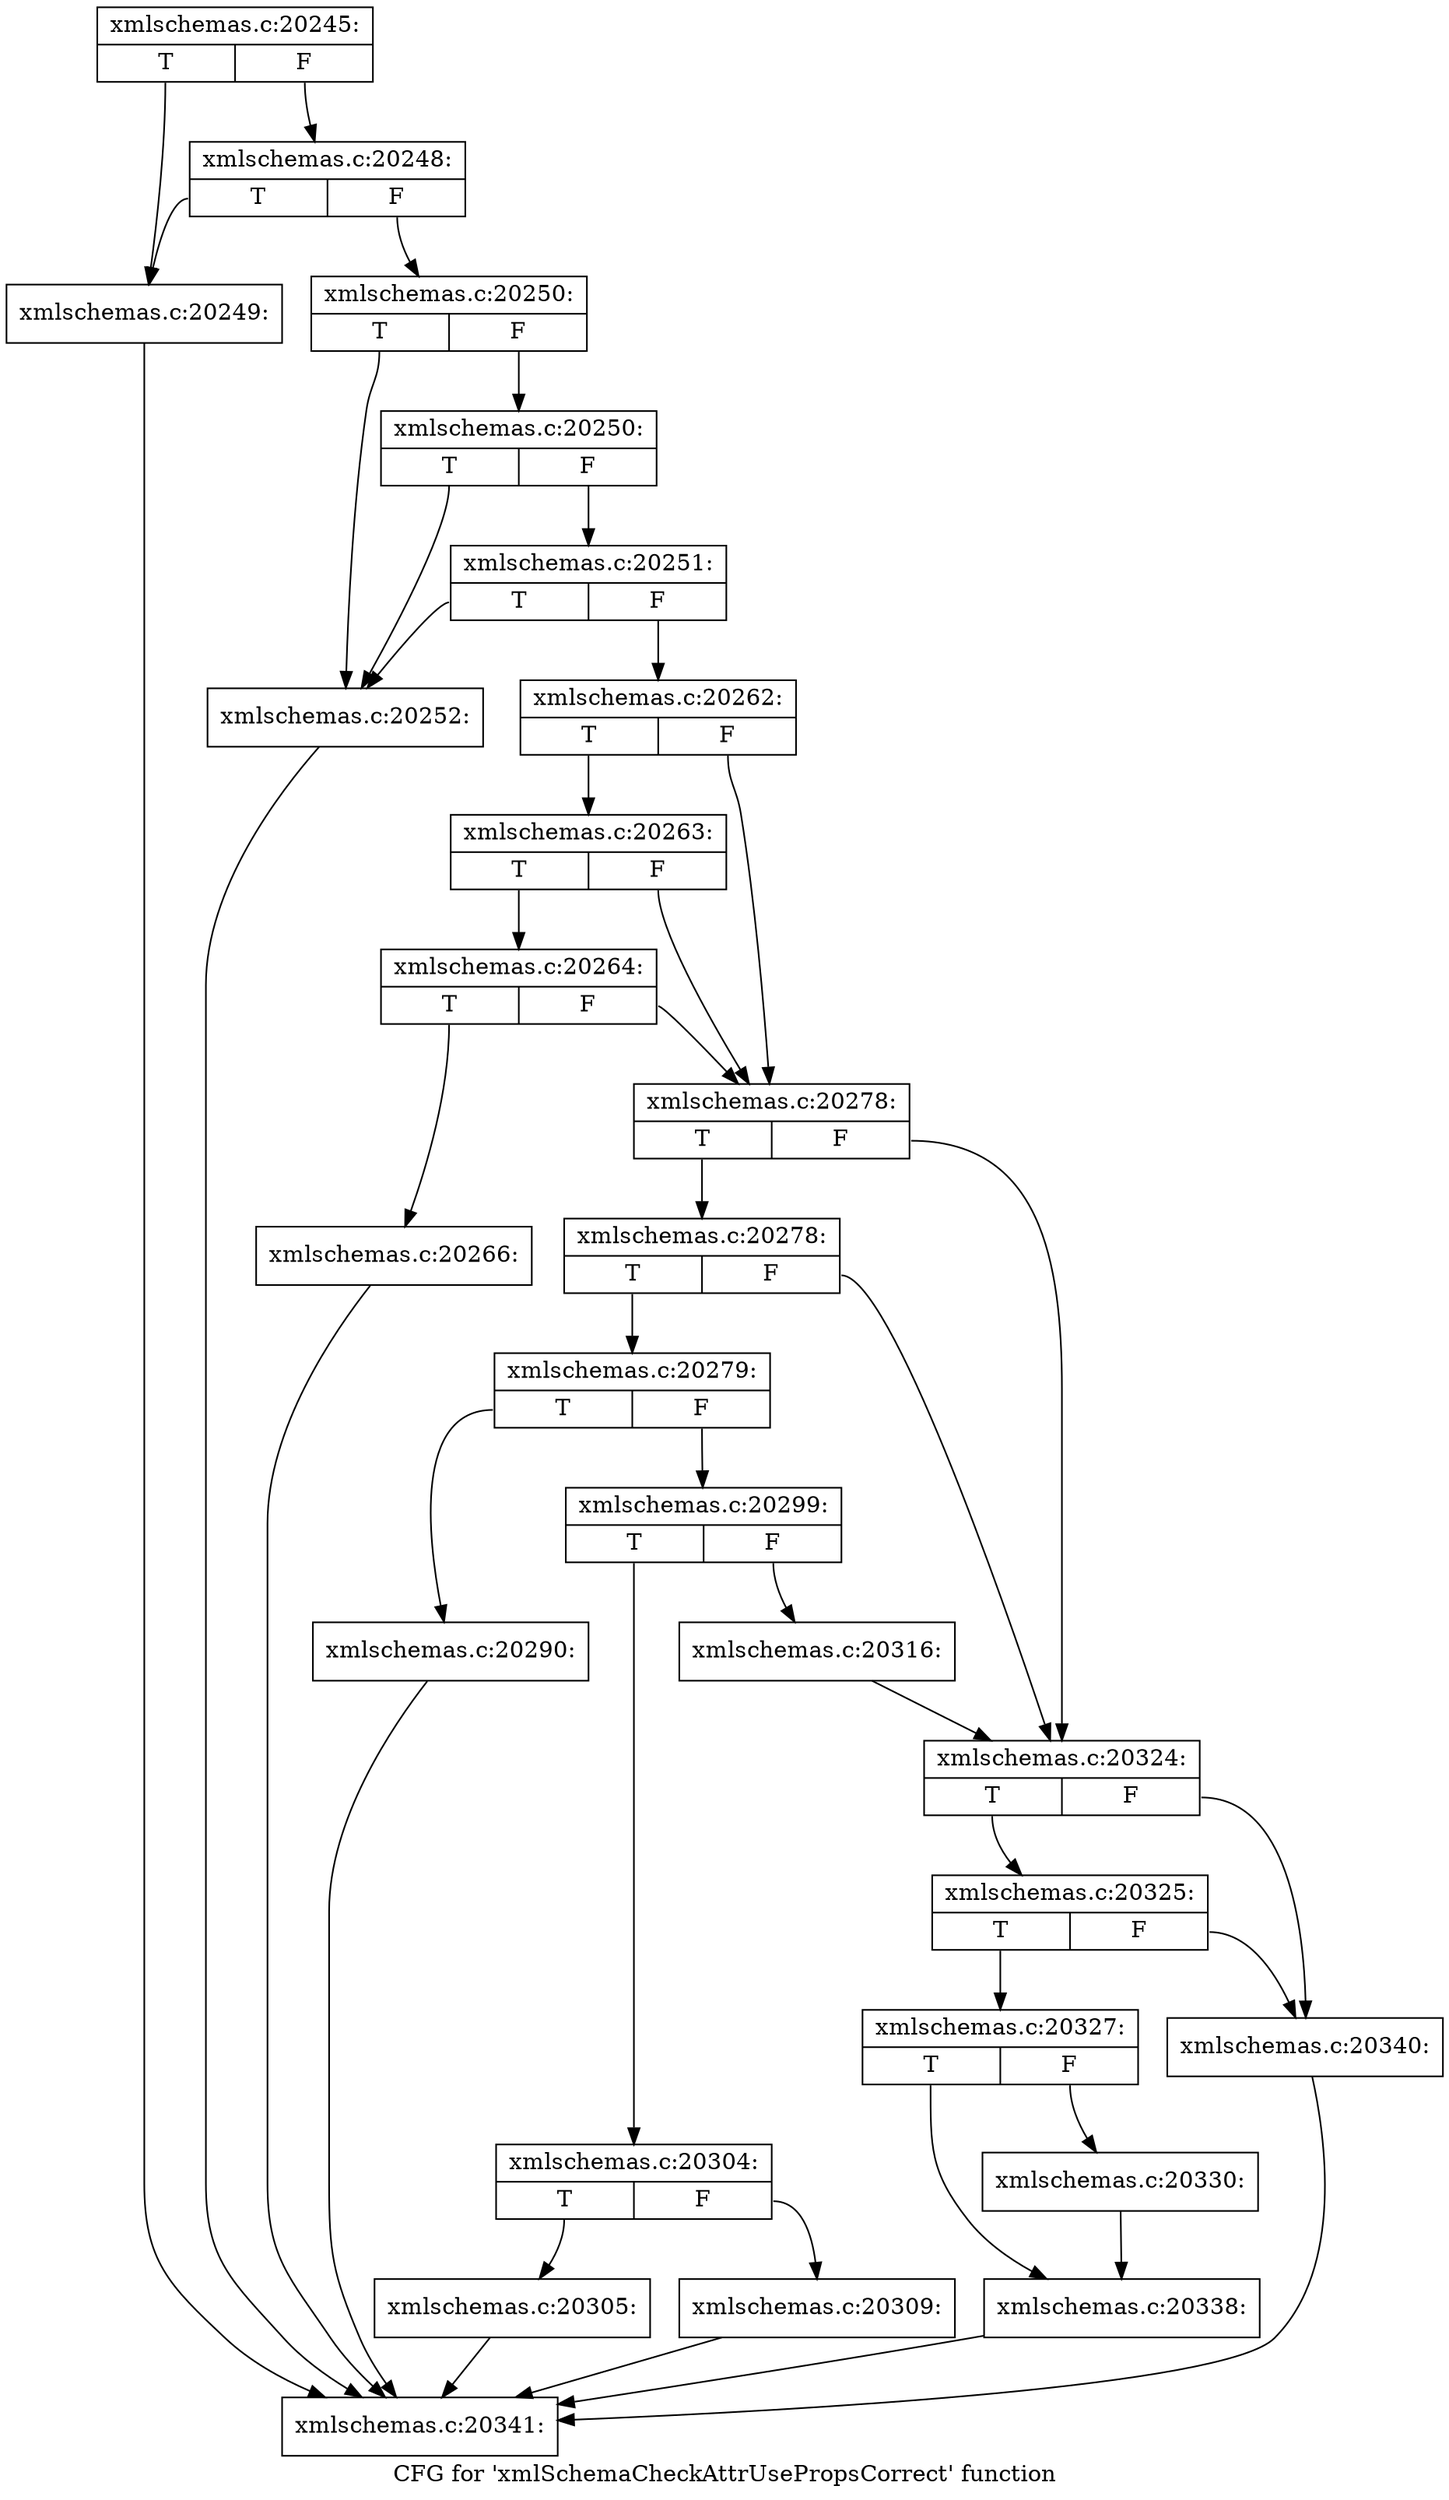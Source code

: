 digraph "CFG for 'xmlSchemaCheckAttrUsePropsCorrect' function" {
	label="CFG for 'xmlSchemaCheckAttrUsePropsCorrect' function";

	Node0x55d026496c50 [shape=record,label="{xmlschemas.c:20245:|{<s0>T|<s1>F}}"];
	Node0x55d026496c50:s0 -> Node0x55d02649a500;
	Node0x55d026496c50:s1 -> Node0x55d02649a5a0;
	Node0x55d02649a5a0 [shape=record,label="{xmlschemas.c:20248:|{<s0>T|<s1>F}}"];
	Node0x55d02649a5a0:s0 -> Node0x55d02649a500;
	Node0x55d02649a5a0:s1 -> Node0x55d02649a550;
	Node0x55d02649a500 [shape=record,label="{xmlschemas.c:20249:}"];
	Node0x55d02649a500 -> Node0x55d0264999c0;
	Node0x55d02649a550 [shape=record,label="{xmlschemas.c:20250:|{<s0>T|<s1>F}}"];
	Node0x55d02649a550:s0 -> Node0x55d02649acc0;
	Node0x55d02649a550:s1 -> Node0x55d02649ade0;
	Node0x55d02649ade0 [shape=record,label="{xmlschemas.c:20250:|{<s0>T|<s1>F}}"];
	Node0x55d02649ade0:s0 -> Node0x55d02649acc0;
	Node0x55d02649ade0:s1 -> Node0x55d02649ad60;
	Node0x55d02649ad60 [shape=record,label="{xmlschemas.c:20251:|{<s0>T|<s1>F}}"];
	Node0x55d02649ad60:s0 -> Node0x55d02649acc0;
	Node0x55d02649ad60:s1 -> Node0x55d02649ad10;
	Node0x55d02649acc0 [shape=record,label="{xmlschemas.c:20252:}"];
	Node0x55d02649acc0 -> Node0x55d0264999c0;
	Node0x55d02649ad10 [shape=record,label="{xmlschemas.c:20262:|{<s0>T|<s1>F}}"];
	Node0x55d02649ad10:s0 -> Node0x55d02649baa0;
	Node0x55d02649ad10:s1 -> Node0x55d02649b9d0;
	Node0x55d02649baa0 [shape=record,label="{xmlschemas.c:20263:|{<s0>T|<s1>F}}"];
	Node0x55d02649baa0:s0 -> Node0x55d02649ba20;
	Node0x55d02649baa0:s1 -> Node0x55d02649b9d0;
	Node0x55d02649ba20 [shape=record,label="{xmlschemas.c:20264:|{<s0>T|<s1>F}}"];
	Node0x55d02649ba20:s0 -> Node0x55d02649b980;
	Node0x55d02649ba20:s1 -> Node0x55d02649b9d0;
	Node0x55d02649b980 [shape=record,label="{xmlschemas.c:20266:}"];
	Node0x55d02649b980 -> Node0x55d0264999c0;
	Node0x55d02649b9d0 [shape=record,label="{xmlschemas.c:20278:|{<s0>T|<s1>F}}"];
	Node0x55d02649b9d0:s0 -> Node0x55d02649d490;
	Node0x55d02649b9d0:s1 -> Node0x55d02649d440;
	Node0x55d02649d490 [shape=record,label="{xmlschemas.c:20278:|{<s0>T|<s1>F}}"];
	Node0x55d02649d490:s0 -> Node0x55d02649d3f0;
	Node0x55d02649d490:s1 -> Node0x55d02649d440;
	Node0x55d02649d3f0 [shape=record,label="{xmlschemas.c:20279:|{<s0>T|<s1>F}}"];
	Node0x55d02649d3f0:s0 -> Node0x55d02649df80;
	Node0x55d02649d3f0:s1 -> Node0x55d02649dfd0;
	Node0x55d02649df80 [shape=record,label="{xmlschemas.c:20290:}"];
	Node0x55d02649df80 -> Node0x55d0264999c0;
	Node0x55d02649dfd0 [shape=record,label="{xmlschemas.c:20299:|{<s0>T|<s1>F}}"];
	Node0x55d02649dfd0:s0 -> Node0x55d02649f7f0;
	Node0x55d02649dfd0:s1 -> Node0x55d02649f840;
	Node0x55d02649f7f0 [shape=record,label="{xmlschemas.c:20304:|{<s0>T|<s1>F}}"];
	Node0x55d02649f7f0:s0 -> Node0x55d02649fb70;
	Node0x55d02649f7f0:s1 -> Node0x55d02649fbc0;
	Node0x55d02649fb70 [shape=record,label="{xmlschemas.c:20305:}"];
	Node0x55d02649fb70 -> Node0x55d0264999c0;
	Node0x55d02649fbc0 [shape=record,label="{xmlschemas.c:20309:}"];
	Node0x55d02649fbc0 -> Node0x55d0264999c0;
	Node0x55d02649f840 [shape=record,label="{xmlschemas.c:20316:}"];
	Node0x55d02649f840 -> Node0x55d02649d440;
	Node0x55d02649d440 [shape=record,label="{xmlschemas.c:20324:|{<s0>T|<s1>F}}"];
	Node0x55d02649d440:s0 -> Node0x55d0264a0e20;
	Node0x55d02649d440:s1 -> Node0x55d0264a0dd0;
	Node0x55d0264a0e20 [shape=record,label="{xmlschemas.c:20325:|{<s0>T|<s1>F}}"];
	Node0x55d0264a0e20:s0 -> Node0x55d0264a0d80;
	Node0x55d0264a0e20:s1 -> Node0x55d0264a0dd0;
	Node0x55d0264a0d80 [shape=record,label="{xmlschemas.c:20327:|{<s0>T|<s1>F}}"];
	Node0x55d0264a0d80:s0 -> Node0x55d0264a1a30;
	Node0x55d0264a0d80:s1 -> Node0x55d0264a19e0;
	Node0x55d0264a19e0 [shape=record,label="{xmlschemas.c:20330:}"];
	Node0x55d0264a19e0 -> Node0x55d0264a1a30;
	Node0x55d0264a1a30 [shape=record,label="{xmlschemas.c:20338:}"];
	Node0x55d0264a1a30 -> Node0x55d0264999c0;
	Node0x55d0264a0dd0 [shape=record,label="{xmlschemas.c:20340:}"];
	Node0x55d0264a0dd0 -> Node0x55d0264999c0;
	Node0x55d0264999c0 [shape=record,label="{xmlschemas.c:20341:}"];
}

